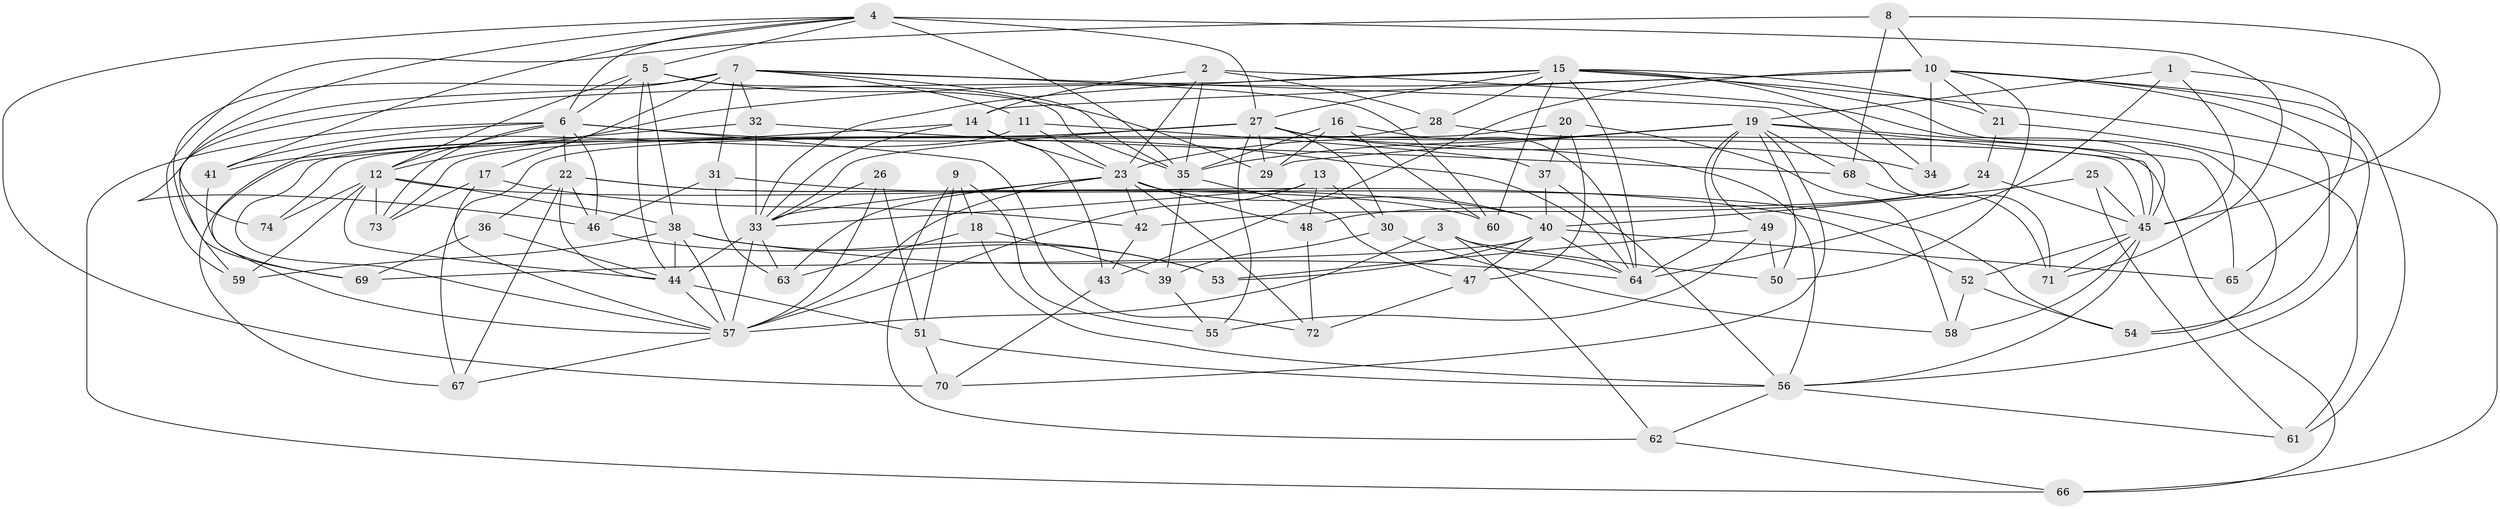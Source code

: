 // original degree distribution, {4: 1.0}
// Generated by graph-tools (version 1.1) at 2025/37/03/09/25 02:37:54]
// undirected, 74 vertices, 199 edges
graph export_dot {
graph [start="1"]
  node [color=gray90,style=filled];
  1;
  2;
  3;
  4;
  5;
  6;
  7;
  8;
  9;
  10;
  11;
  12;
  13;
  14;
  15;
  16;
  17;
  18;
  19;
  20;
  21;
  22;
  23;
  24;
  25;
  26;
  27;
  28;
  29;
  30;
  31;
  32;
  33;
  34;
  35;
  36;
  37;
  38;
  39;
  40;
  41;
  42;
  43;
  44;
  45;
  46;
  47;
  48;
  49;
  50;
  51;
  52;
  53;
  54;
  55;
  56;
  57;
  58;
  59;
  60;
  61;
  62;
  63;
  64;
  65;
  66;
  67;
  68;
  69;
  70;
  71;
  72;
  73;
  74;
  1 -- 19 [weight=1.0];
  1 -- 45 [weight=1.0];
  1 -- 64 [weight=1.0];
  1 -- 65 [weight=1.0];
  2 -- 14 [weight=1.0];
  2 -- 23 [weight=1.0];
  2 -- 28 [weight=1.0];
  2 -- 35 [weight=2.0];
  2 -- 45 [weight=1.0];
  3 -- 50 [weight=1.0];
  3 -- 57 [weight=1.0];
  3 -- 62 [weight=1.0];
  3 -- 64 [weight=1.0];
  4 -- 5 [weight=1.0];
  4 -- 6 [weight=1.0];
  4 -- 27 [weight=2.0];
  4 -- 35 [weight=2.0];
  4 -- 41 [weight=1.0];
  4 -- 46 [weight=1.0];
  4 -- 70 [weight=1.0];
  4 -- 71 [weight=1.0];
  5 -- 6 [weight=1.0];
  5 -- 12 [weight=2.0];
  5 -- 29 [weight=1.0];
  5 -- 35 [weight=1.0];
  5 -- 38 [weight=1.0];
  5 -- 44 [weight=1.0];
  6 -- 12 [weight=2.0];
  6 -- 22 [weight=1.0];
  6 -- 41 [weight=1.0];
  6 -- 46 [weight=2.0];
  6 -- 64 [weight=1.0];
  6 -- 66 [weight=1.0];
  6 -- 72 [weight=1.0];
  6 -- 73 [weight=1.0];
  7 -- 11 [weight=1.0];
  7 -- 17 [weight=1.0];
  7 -- 31 [weight=1.0];
  7 -- 32 [weight=1.0];
  7 -- 35 [weight=1.0];
  7 -- 59 [weight=1.0];
  7 -- 60 [weight=1.0];
  7 -- 71 [weight=1.0];
  7 -- 74 [weight=2.0];
  8 -- 10 [weight=1.0];
  8 -- 45 [weight=1.0];
  8 -- 59 [weight=1.0];
  8 -- 68 [weight=1.0];
  9 -- 18 [weight=1.0];
  9 -- 51 [weight=1.0];
  9 -- 55 [weight=1.0];
  9 -- 62 [weight=1.0];
  10 -- 12 [weight=2.0];
  10 -- 14 [weight=1.0];
  10 -- 21 [weight=1.0];
  10 -- 34 [weight=2.0];
  10 -- 43 [weight=1.0];
  10 -- 50 [weight=1.0];
  10 -- 54 [weight=1.0];
  10 -- 56 [weight=1.0];
  10 -- 61 [weight=1.0];
  11 -- 23 [weight=1.0];
  11 -- 37 [weight=1.0];
  11 -- 67 [weight=1.0];
  12 -- 38 [weight=1.0];
  12 -- 44 [weight=1.0];
  12 -- 52 [weight=1.0];
  12 -- 59 [weight=1.0];
  12 -- 73 [weight=1.0];
  12 -- 74 [weight=1.0];
  13 -- 30 [weight=1.0];
  13 -- 33 [weight=1.0];
  13 -- 48 [weight=1.0];
  13 -- 57 [weight=1.0];
  14 -- 23 [weight=1.0];
  14 -- 33 [weight=1.0];
  14 -- 41 [weight=1.0];
  14 -- 43 [weight=1.0];
  15 -- 21 [weight=1.0];
  15 -- 27 [weight=1.0];
  15 -- 28 [weight=1.0];
  15 -- 33 [weight=1.0];
  15 -- 34 [weight=1.0];
  15 -- 54 [weight=1.0];
  15 -- 60 [weight=1.0];
  15 -- 64 [weight=1.0];
  15 -- 66 [weight=1.0];
  15 -- 69 [weight=1.0];
  16 -- 29 [weight=1.0];
  16 -- 35 [weight=1.0];
  16 -- 60 [weight=1.0];
  16 -- 64 [weight=1.0];
  17 -- 42 [weight=1.0];
  17 -- 57 [weight=1.0];
  17 -- 73 [weight=1.0];
  18 -- 39 [weight=1.0];
  18 -- 56 [weight=1.0];
  18 -- 63 [weight=1.0];
  19 -- 23 [weight=1.0];
  19 -- 29 [weight=1.0];
  19 -- 35 [weight=1.0];
  19 -- 45 [weight=1.0];
  19 -- 49 [weight=1.0];
  19 -- 50 [weight=1.0];
  19 -- 64 [weight=1.0];
  19 -- 65 [weight=2.0];
  19 -- 68 [weight=1.0];
  19 -- 70 [weight=1.0];
  20 -- 37 [weight=1.0];
  20 -- 47 [weight=1.0];
  20 -- 58 [weight=1.0];
  20 -- 67 [weight=1.0];
  21 -- 24 [weight=1.0];
  21 -- 61 [weight=1.0];
  22 -- 36 [weight=1.0];
  22 -- 40 [weight=2.0];
  22 -- 44 [weight=1.0];
  22 -- 46 [weight=1.0];
  22 -- 60 [weight=1.0];
  22 -- 67 [weight=1.0];
  23 -- 33 [weight=1.0];
  23 -- 40 [weight=1.0];
  23 -- 42 [weight=1.0];
  23 -- 48 [weight=1.0];
  23 -- 57 [weight=2.0];
  23 -- 63 [weight=1.0];
  23 -- 72 [weight=1.0];
  24 -- 42 [weight=1.0];
  24 -- 45 [weight=1.0];
  24 -- 48 [weight=1.0];
  25 -- 40 [weight=3.0];
  25 -- 45 [weight=2.0];
  25 -- 61 [weight=1.0];
  26 -- 33 [weight=1.0];
  26 -- 51 [weight=2.0];
  26 -- 57 [weight=1.0];
  27 -- 29 [weight=1.0];
  27 -- 30 [weight=1.0];
  27 -- 33 [weight=1.0];
  27 -- 34 [weight=1.0];
  27 -- 45 [weight=1.0];
  27 -- 55 [weight=1.0];
  27 -- 56 [weight=1.0];
  27 -- 57 [weight=1.0];
  27 -- 74 [weight=1.0];
  28 -- 66 [weight=1.0];
  28 -- 73 [weight=1.0];
  30 -- 39 [weight=1.0];
  30 -- 58 [weight=1.0];
  31 -- 46 [weight=1.0];
  31 -- 54 [weight=1.0];
  31 -- 63 [weight=1.0];
  32 -- 33 [weight=1.0];
  32 -- 57 [weight=1.0];
  32 -- 68 [weight=1.0];
  33 -- 44 [weight=1.0];
  33 -- 57 [weight=1.0];
  33 -- 63 [weight=1.0];
  35 -- 39 [weight=1.0];
  35 -- 47 [weight=1.0];
  36 -- 44 [weight=2.0];
  36 -- 69 [weight=1.0];
  37 -- 40 [weight=1.0];
  37 -- 56 [weight=1.0];
  38 -- 44 [weight=2.0];
  38 -- 53 [weight=1.0];
  38 -- 57 [weight=1.0];
  38 -- 59 [weight=1.0];
  38 -- 64 [weight=1.0];
  39 -- 55 [weight=1.0];
  40 -- 47 [weight=1.0];
  40 -- 53 [weight=1.0];
  40 -- 64 [weight=1.0];
  40 -- 65 [weight=1.0];
  40 -- 69 [weight=1.0];
  41 -- 69 [weight=1.0];
  42 -- 43 [weight=1.0];
  43 -- 70 [weight=1.0];
  44 -- 51 [weight=3.0];
  44 -- 57 [weight=1.0];
  45 -- 52 [weight=1.0];
  45 -- 56 [weight=1.0];
  45 -- 58 [weight=1.0];
  45 -- 71 [weight=1.0];
  46 -- 53 [weight=1.0];
  47 -- 72 [weight=1.0];
  48 -- 72 [weight=1.0];
  49 -- 50 [weight=1.0];
  49 -- 53 [weight=1.0];
  49 -- 55 [weight=1.0];
  51 -- 56 [weight=1.0];
  51 -- 70 [weight=1.0];
  52 -- 54 [weight=1.0];
  52 -- 58 [weight=1.0];
  56 -- 61 [weight=1.0];
  56 -- 62 [weight=1.0];
  57 -- 67 [weight=1.0];
  62 -- 66 [weight=1.0];
  68 -- 71 [weight=1.0];
}
